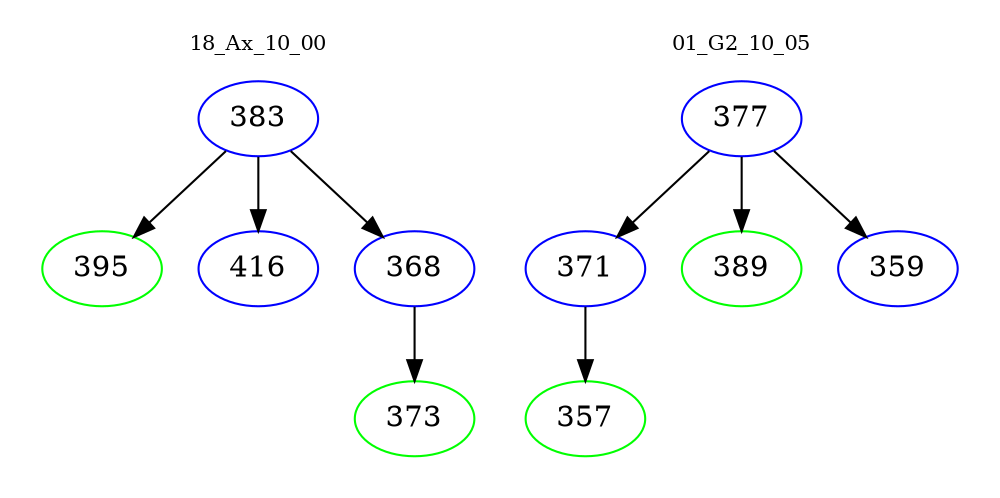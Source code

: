 digraph{
subgraph cluster_0 {
color = white
label = "18_Ax_10_00";
fontsize=10;
T0_383 [label="383", color="blue"]
T0_383 -> T0_395 [color="black"]
T0_395 [label="395", color="green"]
T0_383 -> T0_416 [color="black"]
T0_416 [label="416", color="blue"]
T0_383 -> T0_368 [color="black"]
T0_368 [label="368", color="blue"]
T0_368 -> T0_373 [color="black"]
T0_373 [label="373", color="green"]
}
subgraph cluster_1 {
color = white
label = "01_G2_10_05";
fontsize=10;
T1_377 [label="377", color="blue"]
T1_377 -> T1_371 [color="black"]
T1_371 [label="371", color="blue"]
T1_371 -> T1_357 [color="black"]
T1_357 [label="357", color="green"]
T1_377 -> T1_389 [color="black"]
T1_389 [label="389", color="green"]
T1_377 -> T1_359 [color="black"]
T1_359 [label="359", color="blue"]
}
}

